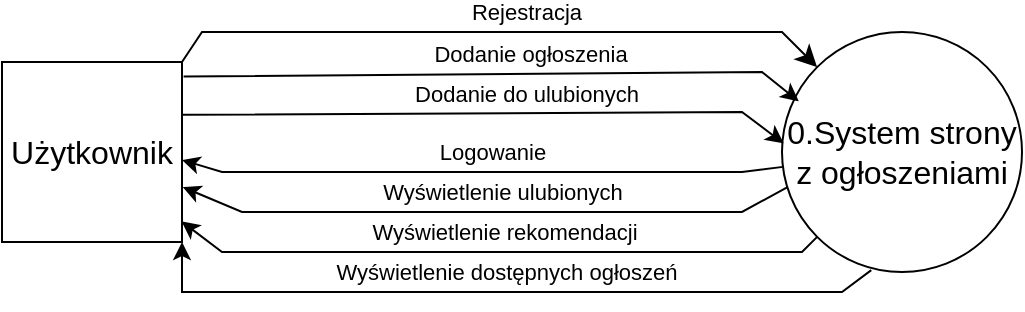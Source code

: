 <mxfile version="22.1.4" type="device">
  <diagram name="Strona-1" id="5OiNI5KlHXIDe6u1By4Q">
    <mxGraphModel dx="683" dy="361" grid="1" gridSize="10" guides="1" tooltips="1" connect="1" arrows="1" fold="1" page="1" pageScale="1" pageWidth="827" pageHeight="1169" math="0" shadow="0">
      <root>
        <mxCell id="0" />
        <mxCell id="1" parent="0" />
        <mxCell id="sMgzf8moK3KFQ7kUe0p--1" value="Użytkownik" style="whiteSpace=wrap;html=1;aspect=fixed;fontSize=16;" parent="1" vertex="1">
          <mxGeometry x="10" y="95" width="90" height="90" as="geometry" />
        </mxCell>
        <mxCell id="sMgzf8moK3KFQ7kUe0p--3" value="0.System strony z ogłoszeniami" style="ellipse;whiteSpace=wrap;html=1;aspect=fixed;fontSize=16;" parent="1" vertex="1">
          <mxGeometry x="400" y="80" width="120" height="120" as="geometry" />
        </mxCell>
        <mxCell id="sMgzf8moK3KFQ7kUe0p--5" value="" style="endArrow=classic;html=1;rounded=0;fontSize=12;startSize=8;endSize=8;entryX=0;entryY=0;entryDx=0;entryDy=0;exitX=1;exitY=0;exitDx=0;exitDy=0;" parent="1" source="sMgzf8moK3KFQ7kUe0p--1" edge="1" target="sMgzf8moK3KFQ7kUe0p--3">
          <mxGeometry width="50" height="50" relative="1" as="geometry">
            <mxPoint x="100" y="90" as="sourcePoint" />
            <mxPoint x="420" y="90" as="targetPoint" />
            <Array as="points">
              <mxPoint x="110" y="80" />
              <mxPoint x="400" y="80" />
            </Array>
          </mxGeometry>
        </mxCell>
        <mxCell id="2PJzJL51iFRu0PdKuJAb-2" value="Rejestracja" style="edgeLabel;html=1;align=center;verticalAlign=middle;resizable=0;points=[];" vertex="1" connectable="0" parent="sMgzf8moK3KFQ7kUe0p--5">
          <mxGeometry x="-0.325" relative="1" as="geometry">
            <mxPoint x="67" y="-10" as="offset" />
          </mxGeometry>
        </mxCell>
        <mxCell id="2PJzJL51iFRu0PdKuJAb-3" value="" style="endArrow=none;html=1;rounded=0;startArrow=classic;startFill=1;endFill=0;" edge="1" parent="1" target="sMgzf8moK3KFQ7kUe0p--3">
          <mxGeometry width="50" height="50" relative="1" as="geometry">
            <mxPoint x="100" y="144" as="sourcePoint" />
            <mxPoint x="230" y="100" as="targetPoint" />
            <Array as="points">
              <mxPoint x="120" y="150" />
              <mxPoint x="380" y="150" />
            </Array>
          </mxGeometry>
        </mxCell>
        <mxCell id="2PJzJL51iFRu0PdKuJAb-4" value="Logowanie" style="edgeLabel;html=1;align=center;verticalAlign=middle;resizable=0;points=[];" vertex="1" connectable="0" parent="2PJzJL51iFRu0PdKuJAb-3">
          <mxGeometry x="0.045" relative="1" as="geometry">
            <mxPoint x="-2" y="-10" as="offset" />
          </mxGeometry>
        </mxCell>
        <mxCell id="2PJzJL51iFRu0PdKuJAb-5" value="" style="endArrow=classic;html=1;rounded=0;entryX=0.07;entryY=0.289;entryDx=0;entryDy=0;exitX=1.009;exitY=0.081;exitDx=0;exitDy=0;exitPerimeter=0;entryPerimeter=0;" edge="1" parent="1" source="sMgzf8moK3KFQ7kUe0p--1" target="sMgzf8moK3KFQ7kUe0p--3">
          <mxGeometry width="50" height="50" relative="1" as="geometry">
            <mxPoint x="100" y="130" as="sourcePoint" />
            <mxPoint x="230" y="100" as="targetPoint" />
            <Array as="points">
              <mxPoint x="390" y="100" />
            </Array>
          </mxGeometry>
        </mxCell>
        <mxCell id="2PJzJL51iFRu0PdKuJAb-7" value="Dodanie ogłoszenia" style="edgeLabel;html=1;align=center;verticalAlign=middle;resizable=0;points=[];" vertex="1" connectable="0" parent="2PJzJL51iFRu0PdKuJAb-5">
          <mxGeometry x="0.2" relative="1" as="geometry">
            <mxPoint x="-15" y="-10" as="offset" />
          </mxGeometry>
        </mxCell>
        <mxCell id="2PJzJL51iFRu0PdKuJAb-8" value="" style="endArrow=classic;html=1;rounded=0;entryX=1;entryY=1;entryDx=0;entryDy=0;exitX=0.372;exitY=0.992;exitDx=0;exitDy=0;exitPerimeter=0;" edge="1" parent="1" source="sMgzf8moK3KFQ7kUe0p--3" target="sMgzf8moK3KFQ7kUe0p--1">
          <mxGeometry width="50" height="50" relative="1" as="geometry">
            <mxPoint x="180" y="150" as="sourcePoint" />
            <mxPoint x="230" y="100" as="targetPoint" />
            <Array as="points">
              <mxPoint x="430" y="210" />
              <mxPoint x="420" y="210" />
              <mxPoint x="100" y="210" />
            </Array>
          </mxGeometry>
        </mxCell>
        <mxCell id="2PJzJL51iFRu0PdKuJAb-9" value="Wyświetlenie dostępnych ogłoszeń" style="edgeLabel;html=1;align=center;verticalAlign=middle;resizable=0;points=[];" vertex="1" connectable="0" parent="2PJzJL51iFRu0PdKuJAb-8">
          <mxGeometry x="-0.11" y="-1" relative="1" as="geometry">
            <mxPoint x="-21" y="-9" as="offset" />
          </mxGeometry>
        </mxCell>
        <mxCell id="2PJzJL51iFRu0PdKuJAb-10" value="" style="endArrow=classic;html=1;rounded=0;entryX=0.007;entryY=0.464;entryDx=0;entryDy=0;entryPerimeter=0;exitX=1.004;exitY=0.293;exitDx=0;exitDy=0;exitPerimeter=0;" edge="1" parent="1" source="sMgzf8moK3KFQ7kUe0p--1" target="sMgzf8moK3KFQ7kUe0p--3">
          <mxGeometry width="50" height="50" relative="1" as="geometry">
            <mxPoint x="100" y="140" as="sourcePoint" />
            <mxPoint x="230" y="100" as="targetPoint" />
            <Array as="points">
              <mxPoint x="380" y="120" />
            </Array>
          </mxGeometry>
        </mxCell>
        <mxCell id="2PJzJL51iFRu0PdKuJAb-11" value="Dodanie do ulubionych" style="edgeLabel;html=1;align=center;verticalAlign=middle;resizable=0;points=[];" vertex="1" connectable="0" parent="2PJzJL51iFRu0PdKuJAb-10">
          <mxGeometry x="0.313" relative="1" as="geometry">
            <mxPoint x="-29" y="-10" as="offset" />
          </mxGeometry>
        </mxCell>
        <mxCell id="2PJzJL51iFRu0PdKuJAb-12" value="" style="endArrow=classic;html=1;rounded=0;exitX=0.023;exitY=0.646;exitDx=0;exitDy=0;exitPerimeter=0;entryX=1.004;entryY=0.695;entryDx=0;entryDy=0;entryPerimeter=0;" edge="1" parent="1" source="sMgzf8moK3KFQ7kUe0p--3" target="sMgzf8moK3KFQ7kUe0p--1">
          <mxGeometry width="50" height="50" relative="1" as="geometry">
            <mxPoint x="180" y="150" as="sourcePoint" />
            <mxPoint x="100" y="150" as="targetPoint" />
            <Array as="points">
              <mxPoint x="380" y="170" />
              <mxPoint x="130" y="170" />
            </Array>
          </mxGeometry>
        </mxCell>
        <mxCell id="2PJzJL51iFRu0PdKuJAb-13" value="Wyświetlenie ulubionych" style="edgeLabel;html=1;align=center;verticalAlign=middle;resizable=0;points=[];" vertex="1" connectable="0" parent="2PJzJL51iFRu0PdKuJAb-12">
          <mxGeometry x="-0.349" y="1" relative="1" as="geometry">
            <mxPoint x="-46" y="-11" as="offset" />
          </mxGeometry>
        </mxCell>
        <mxCell id="2PJzJL51iFRu0PdKuJAb-14" value="" style="endArrow=classic;html=1;rounded=0;exitX=0;exitY=1;exitDx=0;exitDy=0;entryX=0.998;entryY=0.886;entryDx=0;entryDy=0;entryPerimeter=0;" edge="1" parent="1" source="sMgzf8moK3KFQ7kUe0p--3" target="sMgzf8moK3KFQ7kUe0p--1">
          <mxGeometry width="50" height="50" relative="1" as="geometry">
            <mxPoint x="180" y="150" as="sourcePoint" />
            <mxPoint x="230" y="100" as="targetPoint" />
            <Array as="points">
              <mxPoint x="410" y="190" />
              <mxPoint x="120" y="190" />
            </Array>
          </mxGeometry>
        </mxCell>
        <mxCell id="2PJzJL51iFRu0PdKuJAb-15" value="Wyświetlenie rekomendacji" style="edgeLabel;html=1;align=center;verticalAlign=middle;resizable=0;points=[];" vertex="1" connectable="0" parent="2PJzJL51iFRu0PdKuJAb-14">
          <mxGeometry x="-0.111" y="-1" relative="1" as="geometry">
            <mxPoint x="-15" y="-9" as="offset" />
          </mxGeometry>
        </mxCell>
      </root>
    </mxGraphModel>
  </diagram>
</mxfile>

